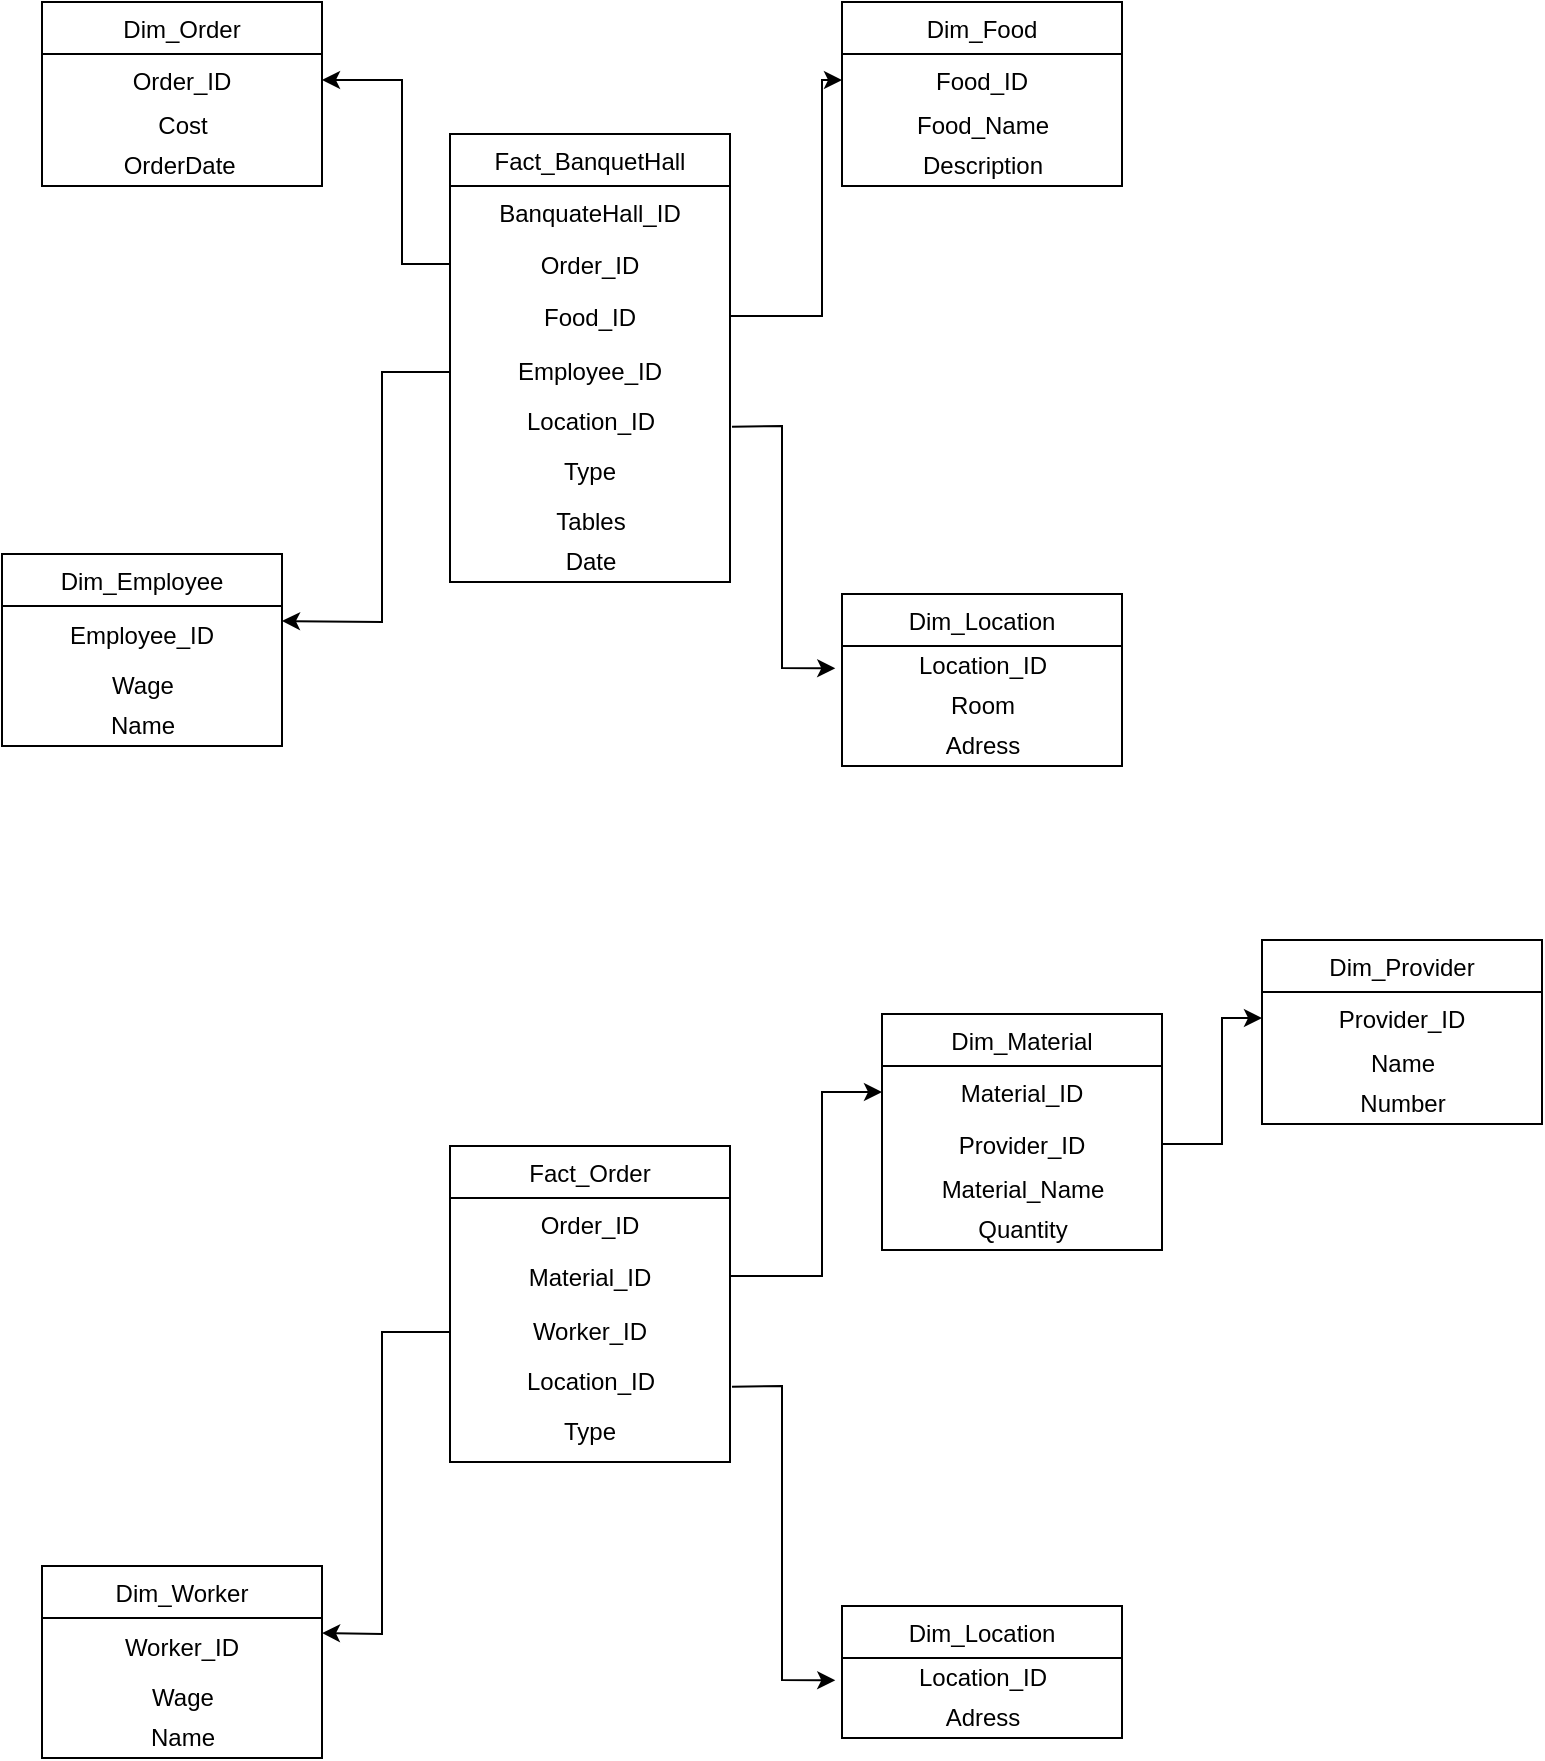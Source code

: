 <mxfile version="15.5.2" type="github">
  <diagram id="C5RBs43oDa-KdzZeNtuy" name="Page-1">
    <mxGraphModel dx="1185" dy="628" grid="1" gridSize="10" guides="1" tooltips="1" connect="1" arrows="1" fold="1" page="1" pageScale="1" pageWidth="827" pageHeight="1169" math="0" shadow="0">
      <root>
        <mxCell id="WIyWlLk6GJQsqaUBKTNV-0" />
        <mxCell id="WIyWlLk6GJQsqaUBKTNV-1" parent="WIyWlLk6GJQsqaUBKTNV-0" />
        <mxCell id="TCR1QR2NzLEMR6kC5FTA-0" value="Fact_BanquetHall" style="swimlane;fontStyle=0;childLayout=stackLayout;horizontal=1;startSize=26;fillColor=none;horizontalStack=0;resizeParent=1;resizeParentMax=0;resizeLast=0;collapsible=1;marginBottom=0;" vertex="1" parent="WIyWlLk6GJQsqaUBKTNV-1">
          <mxGeometry x="274" y="90" width="140" height="224" as="geometry" />
        </mxCell>
        <mxCell id="TCR1QR2NzLEMR6kC5FTA-1" value="BanquateHall_ID" style="text;strokeColor=none;fillColor=none;align=center;verticalAlign=top;spacingLeft=4;spacingRight=4;overflow=hidden;rotatable=0;points=[[0,0.5],[1,0.5]];portConstraint=eastwest;" vertex="1" parent="TCR1QR2NzLEMR6kC5FTA-0">
          <mxGeometry y="26" width="140" height="26" as="geometry" />
        </mxCell>
        <mxCell id="TCR1QR2NzLEMR6kC5FTA-2" value="Order_ID" style="text;strokeColor=none;fillColor=none;align=center;verticalAlign=top;spacingLeft=4;spacingRight=4;overflow=hidden;rotatable=0;points=[[0,0.5],[1,0.5]];portConstraint=eastwest;" vertex="1" parent="TCR1QR2NzLEMR6kC5FTA-0">
          <mxGeometry y="52" width="140" height="26" as="geometry" />
        </mxCell>
        <mxCell id="TCR1QR2NzLEMR6kC5FTA-3" value="Food_ID&#xa;" style="text;strokeColor=none;fillColor=none;align=center;verticalAlign=top;spacingLeft=4;spacingRight=4;overflow=hidden;rotatable=0;points=[[0,0.5],[1,0.5]];portConstraint=eastwest;" vertex="1" parent="TCR1QR2NzLEMR6kC5FTA-0">
          <mxGeometry y="78" width="140" height="26" as="geometry" />
        </mxCell>
        <mxCell id="TCR1QR2NzLEMR6kC5FTA-30" value="Employee_ID" style="text;html=1;strokeColor=none;fillColor=none;align=center;verticalAlign=middle;whiteSpace=wrap;rounded=0;" vertex="1" parent="TCR1QR2NzLEMR6kC5FTA-0">
          <mxGeometry y="104" width="140" height="30" as="geometry" />
        </mxCell>
        <mxCell id="TCR1QR2NzLEMR6kC5FTA-35" value="Location_ID" style="text;html=1;align=center;verticalAlign=middle;resizable=0;points=[];autosize=1;strokeColor=none;fillColor=none;" vertex="1" parent="TCR1QR2NzLEMR6kC5FTA-0">
          <mxGeometry y="134" width="140" height="20" as="geometry" />
        </mxCell>
        <mxCell id="TCR1QR2NzLEMR6kC5FTA-29" value="Type&lt;br&gt;" style="text;html=1;strokeColor=none;fillColor=none;align=center;verticalAlign=middle;whiteSpace=wrap;rounded=0;" vertex="1" parent="TCR1QR2NzLEMR6kC5FTA-0">
          <mxGeometry y="154" width="140" height="30" as="geometry" />
        </mxCell>
        <mxCell id="TCR1QR2NzLEMR6kC5FTA-31" value="Tables" style="text;html=1;align=center;verticalAlign=middle;resizable=0;points=[];autosize=1;strokeColor=none;fillColor=none;" vertex="1" parent="TCR1QR2NzLEMR6kC5FTA-0">
          <mxGeometry y="184" width="140" height="20" as="geometry" />
        </mxCell>
        <mxCell id="TCR1QR2NzLEMR6kC5FTA-46" value="Date" style="text;html=1;align=center;verticalAlign=middle;resizable=0;points=[];autosize=1;strokeColor=none;fillColor=none;" vertex="1" parent="TCR1QR2NzLEMR6kC5FTA-0">
          <mxGeometry y="204" width="140" height="20" as="geometry" />
        </mxCell>
        <mxCell id="TCR1QR2NzLEMR6kC5FTA-4" value="Dim_Employee" style="swimlane;fontStyle=0;childLayout=stackLayout;horizontal=1;startSize=26;fillColor=none;horizontalStack=0;resizeParent=1;resizeParentMax=0;resizeLast=0;collapsible=1;marginBottom=0;" vertex="1" parent="WIyWlLk6GJQsqaUBKTNV-1">
          <mxGeometry x="50" y="300" width="140" height="96" as="geometry" />
        </mxCell>
        <mxCell id="TCR1QR2NzLEMR6kC5FTA-32" value="Employee_ID" style="text;html=1;strokeColor=none;fillColor=none;align=center;verticalAlign=middle;whiteSpace=wrap;rounded=0;" vertex="1" parent="TCR1QR2NzLEMR6kC5FTA-4">
          <mxGeometry y="26" width="140" height="30" as="geometry" />
        </mxCell>
        <mxCell id="TCR1QR2NzLEMR6kC5FTA-39" value="Wage" style="text;html=1;align=center;verticalAlign=middle;resizable=0;points=[];autosize=1;strokeColor=none;fillColor=none;" vertex="1" parent="TCR1QR2NzLEMR6kC5FTA-4">
          <mxGeometry y="56" width="140" height="20" as="geometry" />
        </mxCell>
        <mxCell id="TCR1QR2NzLEMR6kC5FTA-38" value="Name&lt;br&gt;" style="text;html=1;align=center;verticalAlign=middle;resizable=0;points=[];autosize=1;strokeColor=none;fillColor=none;" vertex="1" parent="TCR1QR2NzLEMR6kC5FTA-4">
          <mxGeometry y="76" width="140" height="20" as="geometry" />
        </mxCell>
        <mxCell id="TCR1QR2NzLEMR6kC5FTA-8" value="Dim_Order" style="swimlane;fontStyle=0;childLayout=stackLayout;horizontal=1;startSize=26;fillColor=none;horizontalStack=0;resizeParent=1;resizeParentMax=0;resizeLast=0;collapsible=1;marginBottom=0;" vertex="1" parent="WIyWlLk6GJQsqaUBKTNV-1">
          <mxGeometry x="70" y="24" width="140" height="92" as="geometry" />
        </mxCell>
        <mxCell id="TCR1QR2NzLEMR6kC5FTA-33" value="Order_ID" style="text;strokeColor=none;fillColor=none;align=center;verticalAlign=top;spacingLeft=4;spacingRight=4;overflow=hidden;rotatable=0;points=[[0,0.5],[1,0.5]];portConstraint=eastwest;" vertex="1" parent="TCR1QR2NzLEMR6kC5FTA-8">
          <mxGeometry y="26" width="140" height="26" as="geometry" />
        </mxCell>
        <mxCell id="TCR1QR2NzLEMR6kC5FTA-44" value="Cost" style="text;html=1;align=center;verticalAlign=middle;resizable=0;points=[];autosize=1;strokeColor=none;fillColor=none;" vertex="1" parent="TCR1QR2NzLEMR6kC5FTA-8">
          <mxGeometry y="52" width="140" height="20" as="geometry" />
        </mxCell>
        <mxCell id="TCR1QR2NzLEMR6kC5FTA-45" value="OrderDate&amp;nbsp;" style="text;html=1;align=center;verticalAlign=middle;resizable=0;points=[];autosize=1;strokeColor=none;fillColor=none;" vertex="1" parent="TCR1QR2NzLEMR6kC5FTA-8">
          <mxGeometry y="72" width="140" height="20" as="geometry" />
        </mxCell>
        <mxCell id="TCR1QR2NzLEMR6kC5FTA-12" value="Dim_Location" style="swimlane;fontStyle=0;childLayout=stackLayout;horizontal=1;startSize=26;fillColor=none;horizontalStack=0;resizeParent=1;resizeParentMax=0;resizeLast=0;collapsible=1;marginBottom=0;" vertex="1" parent="WIyWlLk6GJQsqaUBKTNV-1">
          <mxGeometry x="470" y="320" width="140" height="86" as="geometry" />
        </mxCell>
        <mxCell id="TCR1QR2NzLEMR6kC5FTA-36" value="Location_ID" style="text;html=1;align=center;verticalAlign=middle;resizable=0;points=[];autosize=1;strokeColor=none;fillColor=none;" vertex="1" parent="TCR1QR2NzLEMR6kC5FTA-12">
          <mxGeometry y="26" width="140" height="20" as="geometry" />
        </mxCell>
        <mxCell id="TCR1QR2NzLEMR6kC5FTA-40" value="Room" style="text;html=1;align=center;verticalAlign=middle;resizable=0;points=[];autosize=1;strokeColor=none;fillColor=none;" vertex="1" parent="TCR1QR2NzLEMR6kC5FTA-12">
          <mxGeometry y="46" width="140" height="20" as="geometry" />
        </mxCell>
        <mxCell id="TCR1QR2NzLEMR6kC5FTA-41" value="Adress" style="text;html=1;align=center;verticalAlign=middle;resizable=0;points=[];autosize=1;strokeColor=none;fillColor=none;" vertex="1" parent="TCR1QR2NzLEMR6kC5FTA-12">
          <mxGeometry y="66" width="140" height="20" as="geometry" />
        </mxCell>
        <mxCell id="TCR1QR2NzLEMR6kC5FTA-17" value="Dim_Food" style="swimlane;fontStyle=0;childLayout=stackLayout;horizontal=1;startSize=26;fillColor=none;horizontalStack=0;resizeParent=1;resizeParentMax=0;resizeLast=0;collapsible=1;marginBottom=0;" vertex="1" parent="WIyWlLk6GJQsqaUBKTNV-1">
          <mxGeometry x="470" y="24" width="140" height="92" as="geometry" />
        </mxCell>
        <mxCell id="TCR1QR2NzLEMR6kC5FTA-37" value="Food_ID&#xa;" style="text;strokeColor=none;fillColor=none;align=center;verticalAlign=top;spacingLeft=4;spacingRight=4;overflow=hidden;rotatable=0;points=[[0,0.5],[1,0.5]];portConstraint=eastwest;" vertex="1" parent="TCR1QR2NzLEMR6kC5FTA-17">
          <mxGeometry y="26" width="140" height="26" as="geometry" />
        </mxCell>
        <mxCell id="TCR1QR2NzLEMR6kC5FTA-42" value="Food_Name" style="text;html=1;align=center;verticalAlign=middle;resizable=0;points=[];autosize=1;strokeColor=none;fillColor=none;" vertex="1" parent="TCR1QR2NzLEMR6kC5FTA-17">
          <mxGeometry y="52" width="140" height="20" as="geometry" />
        </mxCell>
        <mxCell id="TCR1QR2NzLEMR6kC5FTA-43" value="Description" style="text;html=1;align=center;verticalAlign=middle;resizable=0;points=[];autosize=1;strokeColor=none;fillColor=none;" vertex="1" parent="TCR1QR2NzLEMR6kC5FTA-17">
          <mxGeometry y="72" width="140" height="20" as="geometry" />
        </mxCell>
        <mxCell id="TCR1QR2NzLEMR6kC5FTA-57" value="" style="endArrow=classic;html=1;rounded=0;exitX=1.007;exitY=0.617;exitDx=0;exitDy=0;exitPerimeter=0;entryX=-0.024;entryY=0.558;entryDx=0;entryDy=0;entryPerimeter=0;" edge="1" parent="WIyWlLk6GJQsqaUBKTNV-1" source="TCR1QR2NzLEMR6kC5FTA-35" target="TCR1QR2NzLEMR6kC5FTA-36">
          <mxGeometry width="50" height="50" relative="1" as="geometry">
            <mxPoint x="320" y="230" as="sourcePoint" />
            <mxPoint x="450" y="80" as="targetPoint" />
            <Array as="points">
              <mxPoint x="440" y="236" />
              <mxPoint x="440" y="357" />
            </Array>
          </mxGeometry>
        </mxCell>
        <mxCell id="TCR1QR2NzLEMR6kC5FTA-59" value="" style="endArrow=classic;html=1;rounded=0;exitX=0;exitY=0.5;exitDx=0;exitDy=0;entryX=1;entryY=0.5;entryDx=0;entryDy=0;" edge="1" parent="WIyWlLk6GJQsqaUBKTNV-1" source="TCR1QR2NzLEMR6kC5FTA-2" target="TCR1QR2NzLEMR6kC5FTA-33">
          <mxGeometry width="50" height="50" relative="1" as="geometry">
            <mxPoint x="320" y="230" as="sourcePoint" />
            <mxPoint x="370" y="180" as="targetPoint" />
            <Array as="points">
              <mxPoint x="250" y="155" />
              <mxPoint x="250" y="63" />
            </Array>
          </mxGeometry>
        </mxCell>
        <mxCell id="TCR1QR2NzLEMR6kC5FTA-60" value="" style="endArrow=classic;html=1;rounded=0;exitX=0;exitY=0.5;exitDx=0;exitDy=0;entryX=1;entryY=0.25;entryDx=0;entryDy=0;" edge="1" parent="WIyWlLk6GJQsqaUBKTNV-1" source="TCR1QR2NzLEMR6kC5FTA-30" target="TCR1QR2NzLEMR6kC5FTA-32">
          <mxGeometry width="50" height="50" relative="1" as="geometry">
            <mxPoint x="320" y="230" as="sourcePoint" />
            <mxPoint x="370" y="180" as="targetPoint" />
            <Array as="points">
              <mxPoint x="240" y="209" />
              <mxPoint x="240" y="334" />
            </Array>
          </mxGeometry>
        </mxCell>
        <mxCell id="TCR1QR2NzLEMR6kC5FTA-61" value="" style="endArrow=classic;html=1;rounded=0;exitX=1;exitY=0.5;exitDx=0;exitDy=0;entryX=0;entryY=0.5;entryDx=0;entryDy=0;" edge="1" parent="WIyWlLk6GJQsqaUBKTNV-1" source="TCR1QR2NzLEMR6kC5FTA-3" target="TCR1QR2NzLEMR6kC5FTA-37">
          <mxGeometry width="50" height="50" relative="1" as="geometry">
            <mxPoint x="320" y="230" as="sourcePoint" />
            <mxPoint x="370" y="180" as="targetPoint" />
            <Array as="points">
              <mxPoint x="460" y="181" />
              <mxPoint x="460" y="63" />
            </Array>
          </mxGeometry>
        </mxCell>
        <mxCell id="TCR1QR2NzLEMR6kC5FTA-92" value="Fact_Order" style="swimlane;fontStyle=0;childLayout=stackLayout;horizontal=1;startSize=26;fillColor=none;horizontalStack=0;resizeParent=1;resizeParentMax=0;resizeLast=0;collapsible=1;marginBottom=0;" vertex="1" parent="WIyWlLk6GJQsqaUBKTNV-1">
          <mxGeometry x="274" y="596" width="140" height="158" as="geometry" />
        </mxCell>
        <mxCell id="TCR1QR2NzLEMR6kC5FTA-93" value="Order_ID" style="text;strokeColor=none;fillColor=none;align=center;verticalAlign=top;spacingLeft=4;spacingRight=4;overflow=hidden;rotatable=0;points=[[0,0.5],[1,0.5]];portConstraint=eastwest;" vertex="1" parent="TCR1QR2NzLEMR6kC5FTA-92">
          <mxGeometry y="26" width="140" height="26" as="geometry" />
        </mxCell>
        <mxCell id="TCR1QR2NzLEMR6kC5FTA-95" value="Material_ID&#xa;" style="text;strokeColor=none;fillColor=none;align=center;verticalAlign=top;spacingLeft=4;spacingRight=4;overflow=hidden;rotatable=0;points=[[0,0.5],[1,0.5]];portConstraint=eastwest;" vertex="1" parent="TCR1QR2NzLEMR6kC5FTA-92">
          <mxGeometry y="52" width="140" height="26" as="geometry" />
        </mxCell>
        <mxCell id="TCR1QR2NzLEMR6kC5FTA-96" value="Worker_ID" style="text;html=1;strokeColor=none;fillColor=none;align=center;verticalAlign=middle;whiteSpace=wrap;rounded=0;" vertex="1" parent="TCR1QR2NzLEMR6kC5FTA-92">
          <mxGeometry y="78" width="140" height="30" as="geometry" />
        </mxCell>
        <mxCell id="TCR1QR2NzLEMR6kC5FTA-97" value="Location_ID" style="text;html=1;align=center;verticalAlign=middle;resizable=0;points=[];autosize=1;strokeColor=none;fillColor=none;" vertex="1" parent="TCR1QR2NzLEMR6kC5FTA-92">
          <mxGeometry y="108" width="140" height="20" as="geometry" />
        </mxCell>
        <mxCell id="TCR1QR2NzLEMR6kC5FTA-98" value="Type&lt;br&gt;" style="text;html=1;strokeColor=none;fillColor=none;align=center;verticalAlign=middle;whiteSpace=wrap;rounded=0;" vertex="1" parent="TCR1QR2NzLEMR6kC5FTA-92">
          <mxGeometry y="128" width="140" height="30" as="geometry" />
        </mxCell>
        <mxCell id="TCR1QR2NzLEMR6kC5FTA-101" value="Dim_Worker" style="swimlane;fontStyle=0;childLayout=stackLayout;horizontal=1;startSize=26;fillColor=none;horizontalStack=0;resizeParent=1;resizeParentMax=0;resizeLast=0;collapsible=1;marginBottom=0;" vertex="1" parent="WIyWlLk6GJQsqaUBKTNV-1">
          <mxGeometry x="70" y="806" width="140" height="96" as="geometry" />
        </mxCell>
        <mxCell id="TCR1QR2NzLEMR6kC5FTA-102" value="Worker_ID" style="text;html=1;strokeColor=none;fillColor=none;align=center;verticalAlign=middle;whiteSpace=wrap;rounded=0;" vertex="1" parent="TCR1QR2NzLEMR6kC5FTA-101">
          <mxGeometry y="26" width="140" height="30" as="geometry" />
        </mxCell>
        <mxCell id="TCR1QR2NzLEMR6kC5FTA-103" value="Wage" style="text;html=1;align=center;verticalAlign=middle;resizable=0;points=[];autosize=1;strokeColor=none;fillColor=none;" vertex="1" parent="TCR1QR2NzLEMR6kC5FTA-101">
          <mxGeometry y="56" width="140" height="20" as="geometry" />
        </mxCell>
        <mxCell id="TCR1QR2NzLEMR6kC5FTA-104" value="Name&lt;br&gt;" style="text;html=1;align=center;verticalAlign=middle;resizable=0;points=[];autosize=1;strokeColor=none;fillColor=none;" vertex="1" parent="TCR1QR2NzLEMR6kC5FTA-101">
          <mxGeometry y="76" width="140" height="20" as="geometry" />
        </mxCell>
        <mxCell id="TCR1QR2NzLEMR6kC5FTA-109" value="Dim_Location" style="swimlane;fontStyle=0;childLayout=stackLayout;horizontal=1;startSize=26;fillColor=none;horizontalStack=0;resizeParent=1;resizeParentMax=0;resizeLast=0;collapsible=1;marginBottom=0;" vertex="1" parent="WIyWlLk6GJQsqaUBKTNV-1">
          <mxGeometry x="470" y="826" width="140" height="66" as="geometry" />
        </mxCell>
        <mxCell id="TCR1QR2NzLEMR6kC5FTA-110" value="Location_ID" style="text;html=1;align=center;verticalAlign=middle;resizable=0;points=[];autosize=1;strokeColor=none;fillColor=none;" vertex="1" parent="TCR1QR2NzLEMR6kC5FTA-109">
          <mxGeometry y="26" width="140" height="20" as="geometry" />
        </mxCell>
        <mxCell id="TCR1QR2NzLEMR6kC5FTA-112" value="Adress" style="text;html=1;align=center;verticalAlign=middle;resizable=0;points=[];autosize=1;strokeColor=none;fillColor=none;" vertex="1" parent="TCR1QR2NzLEMR6kC5FTA-109">
          <mxGeometry y="46" width="140" height="20" as="geometry" />
        </mxCell>
        <mxCell id="TCR1QR2NzLEMR6kC5FTA-113" value="Dim_Material" style="swimlane;fontStyle=0;childLayout=stackLayout;horizontal=1;startSize=26;fillColor=none;horizontalStack=0;resizeParent=1;resizeParentMax=0;resizeLast=0;collapsible=1;marginBottom=0;" vertex="1" parent="WIyWlLk6GJQsqaUBKTNV-1">
          <mxGeometry x="490" y="530" width="140" height="118" as="geometry" />
        </mxCell>
        <mxCell id="TCR1QR2NzLEMR6kC5FTA-114" value="Material_ID&#xa;" style="text;strokeColor=none;fillColor=none;align=center;verticalAlign=top;spacingLeft=4;spacingRight=4;overflow=hidden;rotatable=0;points=[[0,0.5],[1,0.5]];portConstraint=eastwest;" vertex="1" parent="TCR1QR2NzLEMR6kC5FTA-113">
          <mxGeometry y="26" width="140" height="26" as="geometry" />
        </mxCell>
        <mxCell id="TCR1QR2NzLEMR6kC5FTA-125" value="Provider_ID&#xa;" style="text;strokeColor=none;fillColor=none;align=center;verticalAlign=top;spacingLeft=4;spacingRight=4;overflow=hidden;rotatable=0;points=[[0,0.5],[1,0.5]];portConstraint=eastwest;" vertex="1" parent="TCR1QR2NzLEMR6kC5FTA-113">
          <mxGeometry y="52" width="140" height="26" as="geometry" />
        </mxCell>
        <mxCell id="TCR1QR2NzLEMR6kC5FTA-115" value="Material_Name" style="text;html=1;align=center;verticalAlign=middle;resizable=0;points=[];autosize=1;strokeColor=none;fillColor=none;" vertex="1" parent="TCR1QR2NzLEMR6kC5FTA-113">
          <mxGeometry y="78" width="140" height="20" as="geometry" />
        </mxCell>
        <mxCell id="TCR1QR2NzLEMR6kC5FTA-116" value="Quantity" style="text;html=1;align=center;verticalAlign=middle;resizable=0;points=[];autosize=1;strokeColor=none;fillColor=none;" vertex="1" parent="TCR1QR2NzLEMR6kC5FTA-113">
          <mxGeometry y="98" width="140" height="20" as="geometry" />
        </mxCell>
        <mxCell id="TCR1QR2NzLEMR6kC5FTA-117" value="" style="endArrow=classic;html=1;rounded=0;exitX=1.007;exitY=0.617;exitDx=0;exitDy=0;exitPerimeter=0;entryX=-0.024;entryY=0.558;entryDx=0;entryDy=0;entryPerimeter=0;" edge="1" parent="WIyWlLk6GJQsqaUBKTNV-1" source="TCR1QR2NzLEMR6kC5FTA-97" target="TCR1QR2NzLEMR6kC5FTA-110">
          <mxGeometry width="50" height="50" relative="1" as="geometry">
            <mxPoint x="320" y="736" as="sourcePoint" />
            <mxPoint x="450" y="586" as="targetPoint" />
            <Array as="points">
              <mxPoint x="440" y="716" />
              <mxPoint x="440" y="863" />
            </Array>
          </mxGeometry>
        </mxCell>
        <mxCell id="TCR1QR2NzLEMR6kC5FTA-119" value="" style="endArrow=classic;html=1;rounded=0;exitX=0;exitY=0.5;exitDx=0;exitDy=0;entryX=1;entryY=0.25;entryDx=0;entryDy=0;" edge="1" parent="WIyWlLk6GJQsqaUBKTNV-1" source="TCR1QR2NzLEMR6kC5FTA-96" target="TCR1QR2NzLEMR6kC5FTA-102">
          <mxGeometry width="50" height="50" relative="1" as="geometry">
            <mxPoint x="320" y="736" as="sourcePoint" />
            <mxPoint x="370" y="686" as="targetPoint" />
            <Array as="points">
              <mxPoint x="240" y="689" />
              <mxPoint x="240" y="840" />
            </Array>
          </mxGeometry>
        </mxCell>
        <mxCell id="TCR1QR2NzLEMR6kC5FTA-120" value="" style="endArrow=classic;html=1;rounded=0;exitX=1;exitY=0.5;exitDx=0;exitDy=0;entryX=0;entryY=0.5;entryDx=0;entryDy=0;" edge="1" parent="WIyWlLk6GJQsqaUBKTNV-1" source="TCR1QR2NzLEMR6kC5FTA-95" target="TCR1QR2NzLEMR6kC5FTA-114">
          <mxGeometry width="50" height="50" relative="1" as="geometry">
            <mxPoint x="320" y="736" as="sourcePoint" />
            <mxPoint x="370" y="686" as="targetPoint" />
            <Array as="points">
              <mxPoint x="460" y="661" />
              <mxPoint x="460" y="569" />
            </Array>
          </mxGeometry>
        </mxCell>
        <mxCell id="TCR1QR2NzLEMR6kC5FTA-121" value="Dim_Provider" style="swimlane;fontStyle=0;childLayout=stackLayout;horizontal=1;startSize=26;fillColor=none;horizontalStack=0;resizeParent=1;resizeParentMax=0;resizeLast=0;collapsible=1;marginBottom=0;" vertex="1" parent="WIyWlLk6GJQsqaUBKTNV-1">
          <mxGeometry x="680" y="493" width="140" height="92" as="geometry" />
        </mxCell>
        <mxCell id="TCR1QR2NzLEMR6kC5FTA-122" value="Provider_ID&#xa;" style="text;strokeColor=none;fillColor=none;align=center;verticalAlign=top;spacingLeft=4;spacingRight=4;overflow=hidden;rotatable=0;points=[[0,0.5],[1,0.5]];portConstraint=eastwest;" vertex="1" parent="TCR1QR2NzLEMR6kC5FTA-121">
          <mxGeometry y="26" width="140" height="26" as="geometry" />
        </mxCell>
        <mxCell id="TCR1QR2NzLEMR6kC5FTA-123" value="Name" style="text;html=1;align=center;verticalAlign=middle;resizable=0;points=[];autosize=1;strokeColor=none;fillColor=none;" vertex="1" parent="TCR1QR2NzLEMR6kC5FTA-121">
          <mxGeometry y="52" width="140" height="20" as="geometry" />
        </mxCell>
        <mxCell id="TCR1QR2NzLEMR6kC5FTA-124" value="Number" style="text;html=1;align=center;verticalAlign=middle;resizable=0;points=[];autosize=1;strokeColor=none;fillColor=none;" vertex="1" parent="TCR1QR2NzLEMR6kC5FTA-121">
          <mxGeometry y="72" width="140" height="20" as="geometry" />
        </mxCell>
        <mxCell id="TCR1QR2NzLEMR6kC5FTA-126" value="" style="endArrow=classic;html=1;rounded=0;exitX=1;exitY=0.5;exitDx=0;exitDy=0;entryX=0;entryY=0.5;entryDx=0;entryDy=0;" edge="1" parent="WIyWlLk6GJQsqaUBKTNV-1" source="TCR1QR2NzLEMR6kC5FTA-125" target="TCR1QR2NzLEMR6kC5FTA-122">
          <mxGeometry width="50" height="50" relative="1" as="geometry">
            <mxPoint x="490" y="770" as="sourcePoint" />
            <mxPoint x="540" y="720" as="targetPoint" />
            <Array as="points">
              <mxPoint x="660" y="595" />
              <mxPoint x="660" y="532" />
            </Array>
          </mxGeometry>
        </mxCell>
      </root>
    </mxGraphModel>
  </diagram>
</mxfile>
